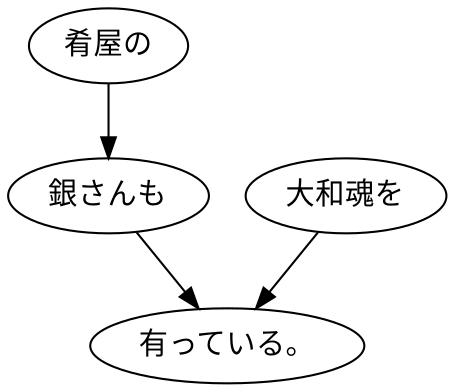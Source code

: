 digraph graph3860 {
	node0 [label="肴屋の"];
	node1 [label="銀さんも"];
	node2 [label="大和魂を"];
	node3 [label="有っている。"];
	node0 -> node1;
	node1 -> node3;
	node2 -> node3;
}
